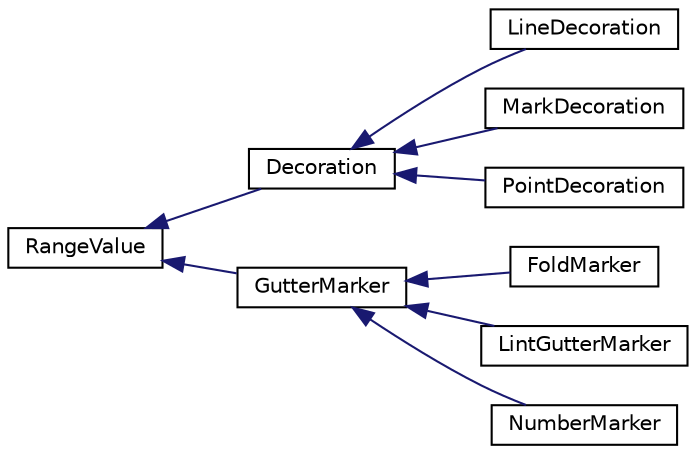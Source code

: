 digraph "Graphical Class Hierarchy"
{
 // LATEX_PDF_SIZE
  edge [fontname="Helvetica",fontsize="10",labelfontname="Helvetica",labelfontsize="10"];
  node [fontname="Helvetica",fontsize="10",shape=record];
  rankdir="LR";
  Node0 [label="RangeValue",height=0.2,width=0.4,color="black", fillcolor="white", style="filled",URL="$classRangeValue.html",tooltip="Each range is associated with a value, which must inherit from this class."];
  Node0 -> Node1 [dir="back",color="midnightblue",fontsize="10",style="solid",fontname="Helvetica"];
  Node1 [label="Decoration",height=0.2,width=0.4,color="black", fillcolor="white", style="filled",URL="$classDecoration.html",tooltip="A decoration provides information on how to draw or style a piece of content."];
  Node1 -> Node2 [dir="back",color="midnightblue",fontsize="10",style="solid",fontname="Helvetica"];
  Node2 [label="LineDecoration",height=0.2,width=0.4,color="black", fillcolor="white", style="filled",URL="$classLineDecoration.html",tooltip=" "];
  Node1 -> Node3 [dir="back",color="midnightblue",fontsize="10",style="solid",fontname="Helvetica"];
  Node3 [label="MarkDecoration",height=0.2,width=0.4,color="black", fillcolor="white", style="filled",URL="$classMarkDecoration.html",tooltip=" "];
  Node1 -> Node4 [dir="back",color="midnightblue",fontsize="10",style="solid",fontname="Helvetica"];
  Node4 [label="PointDecoration",height=0.2,width=0.4,color="black", fillcolor="white", style="filled",URL="$classPointDecoration.html",tooltip=" "];
  Node0 -> Node5 [dir="back",color="midnightblue",fontsize="10",style="solid",fontname="Helvetica"];
  Node5 [label="GutterMarker",height=0.2,width=0.4,color="black", fillcolor="white", style="filled",URL="$classGutterMarker.html",tooltip="A gutter marker represents a bit of information attached to a line in a specific gutter."];
  Node5 -> Node6 [dir="back",color="midnightblue",fontsize="10",style="solid",fontname="Helvetica"];
  Node6 [label="FoldMarker",height=0.2,width=0.4,color="black", fillcolor="white", style="filled",URL="$classFoldMarker.html",tooltip=" "];
  Node5 -> Node7 [dir="back",color="midnightblue",fontsize="10",style="solid",fontname="Helvetica"];
  Node7 [label="LintGutterMarker",height=0.2,width=0.4,color="black", fillcolor="white", style="filled",URL="$classLintGutterMarker.html",tooltip=" "];
  Node5 -> Node8 [dir="back",color="midnightblue",fontsize="10",style="solid",fontname="Helvetica"];
  Node8 [label="NumberMarker",height=0.2,width=0.4,color="black", fillcolor="white", style="filled",URL="$classNumberMarker.html",tooltip=" "];
}
